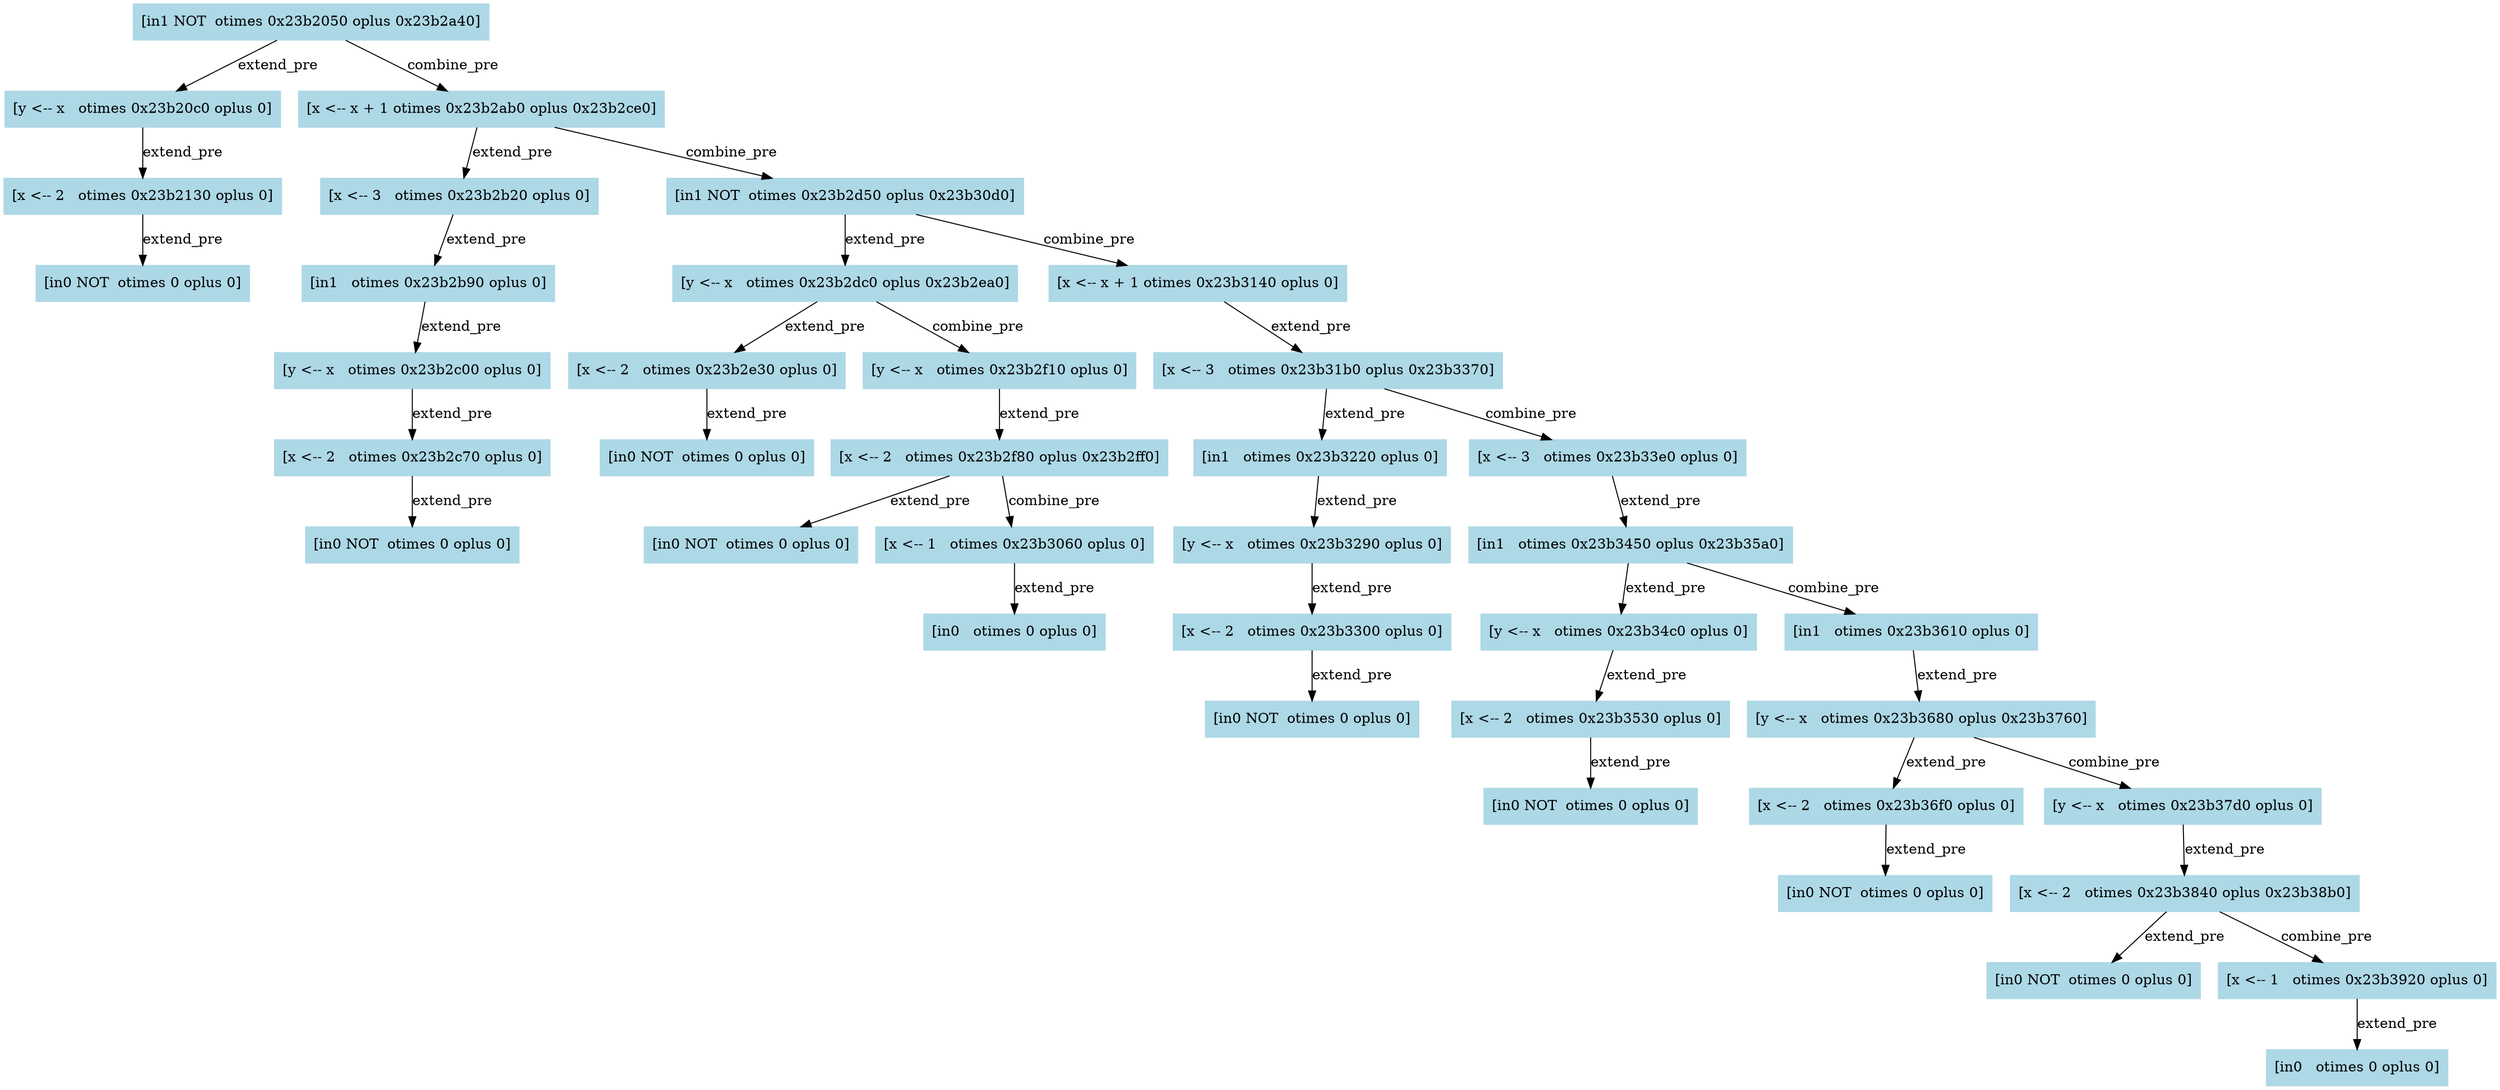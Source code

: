 digraph "[y := x]" {
"0x23b1fe0" [label="[in1 NOT  otimes 0x23b2050 oplus 0x23b2a40]", color=lightblue,style=filled,shape=box]
"0x23b1fe0" -> "0x23b2050" [label=extend_pre,color=black]
"0x23b2050" [label="[y <-- x   otimes 0x23b20c0 oplus 0]", color=lightblue,style=filled,shape=box]
"0x23b2050" -> "0x23b20c0" [label=extend_pre,color=black]
"0x23b20c0" [label="[x <-- 2   otimes 0x23b2130 oplus 0]", color=lightblue,style=filled,shape=box]
"0x23b20c0" -> "0x23b2130" [label=extend_pre,color=black]
"0x23b2130" [label="[in0 NOT  otimes 0 oplus 0]", color=lightblue,style=filled,shape=box]
"0x23b1fe0" -> "0x23b2a40" [label=combine_pre,color=black]
"0x23b2a40" [label="[x <-- x + 1 otimes 0x23b2ab0 oplus 0x23b2ce0]", color=lightblue,style=filled,shape=box]
"0x23b2a40" -> "0x23b2ab0" [label=extend_pre,color=black]
"0x23b2ab0" [label="[x <-- 3   otimes 0x23b2b20 oplus 0]", color=lightblue,style=filled,shape=box]
"0x23b2ab0" -> "0x23b2b20" [label=extend_pre,color=black]
"0x23b2b20" [label="[in1   otimes 0x23b2b90 oplus 0]", color=lightblue,style=filled,shape=box]
"0x23b2b20" -> "0x23b2b90" [label=extend_pre,color=black]
"0x23b2b90" [label="[y <-- x   otimes 0x23b2c00 oplus 0]", color=lightblue,style=filled,shape=box]
"0x23b2b90" -> "0x23b2c00" [label=extend_pre,color=black]
"0x23b2c00" [label="[x <-- 2   otimes 0x23b2c70 oplus 0]", color=lightblue,style=filled,shape=box]
"0x23b2c00" -> "0x23b2c70" [label=extend_pre,color=black]
"0x23b2c70" [label="[in0 NOT  otimes 0 oplus 0]", color=lightblue,style=filled,shape=box]
"0x23b2a40" -> "0x23b2ce0" [label=combine_pre,color=black]
"0x23b2ce0" [label="[in1 NOT  otimes 0x23b2d50 oplus 0x23b30d0]", color=lightblue,style=filled,shape=box]
"0x23b2ce0" -> "0x23b2d50" [label=extend_pre,color=black]
"0x23b2d50" [label="[y <-- x   otimes 0x23b2dc0 oplus 0x23b2ea0]", color=lightblue,style=filled,shape=box]
"0x23b2d50" -> "0x23b2dc0" [label=extend_pre,color=black]
"0x23b2dc0" [label="[x <-- 2   otimes 0x23b2e30 oplus 0]", color=lightblue,style=filled,shape=box]
"0x23b2dc0" -> "0x23b2e30" [label=extend_pre,color=black]
"0x23b2e30" [label="[in0 NOT  otimes 0 oplus 0]", color=lightblue,style=filled,shape=box]
"0x23b2d50" -> "0x23b2ea0" [label=combine_pre,color=black]
"0x23b2ea0" [label="[y <-- x   otimes 0x23b2f10 oplus 0]", color=lightblue,style=filled,shape=box]
"0x23b2ea0" -> "0x23b2f10" [label=extend_pre,color=black]
"0x23b2f10" [label="[x <-- 2   otimes 0x23b2f80 oplus 0x23b2ff0]", color=lightblue,style=filled,shape=box]
"0x23b2f10" -> "0x23b2f80" [label=extend_pre,color=black]
"0x23b2f80" [label="[in0 NOT  otimes 0 oplus 0]", color=lightblue,style=filled,shape=box]
"0x23b2f10" -> "0x23b2ff0" [label=combine_pre,color=black]
"0x23b2ff0" [label="[x <-- 1   otimes 0x23b3060 oplus 0]", color=lightblue,style=filled,shape=box]
"0x23b2ff0" -> "0x23b3060" [label=extend_pre,color=black]
"0x23b3060" [label="[in0   otimes 0 oplus 0]", color=lightblue,style=filled,shape=box]
"0x23b2ce0" -> "0x23b30d0" [label=combine_pre,color=black]
"0x23b30d0" [label="[x <-- x + 1 otimes 0x23b3140 oplus 0]", color=lightblue,style=filled,shape=box]
"0x23b30d0" -> "0x23b3140" [label=extend_pre,color=black]
"0x23b3140" [label="[x <-- 3   otimes 0x23b31b0 oplus 0x23b3370]", color=lightblue,style=filled,shape=box]
"0x23b3140" -> "0x23b31b0" [label=extend_pre,color=black]
"0x23b31b0" [label="[in1   otimes 0x23b3220 oplus 0]", color=lightblue,style=filled,shape=box]
"0x23b31b0" -> "0x23b3220" [label=extend_pre,color=black]
"0x23b3220" [label="[y <-- x   otimes 0x23b3290 oplus 0]", color=lightblue,style=filled,shape=box]
"0x23b3220" -> "0x23b3290" [label=extend_pre,color=black]
"0x23b3290" [label="[x <-- 2   otimes 0x23b3300 oplus 0]", color=lightblue,style=filled,shape=box]
"0x23b3290" -> "0x23b3300" [label=extend_pre,color=black]
"0x23b3300" [label="[in0 NOT  otimes 0 oplus 0]", color=lightblue,style=filled,shape=box]
"0x23b3140" -> "0x23b3370" [label=combine_pre,color=black]
"0x23b3370" [label="[x <-- 3   otimes 0x23b33e0 oplus 0]", color=lightblue,style=filled,shape=box]
"0x23b3370" -> "0x23b33e0" [label=extend_pre,color=black]
"0x23b33e0" [label="[in1   otimes 0x23b3450 oplus 0x23b35a0]", color=lightblue,style=filled,shape=box]
"0x23b33e0" -> "0x23b3450" [label=extend_pre,color=black]
"0x23b3450" [label="[y <-- x   otimes 0x23b34c0 oplus 0]", color=lightblue,style=filled,shape=box]
"0x23b3450" -> "0x23b34c0" [label=extend_pre,color=black]
"0x23b34c0" [label="[x <-- 2   otimes 0x23b3530 oplus 0]", color=lightblue,style=filled,shape=box]
"0x23b34c0" -> "0x23b3530" [label=extend_pre,color=black]
"0x23b3530" [label="[in0 NOT  otimes 0 oplus 0]", color=lightblue,style=filled,shape=box]
"0x23b33e0" -> "0x23b35a0" [label=combine_pre,color=black]
"0x23b35a0" [label="[in1   otimes 0x23b3610 oplus 0]", color=lightblue,style=filled,shape=box]
"0x23b35a0" -> "0x23b3610" [label=extend_pre,color=black]
"0x23b3610" [label="[y <-- x   otimes 0x23b3680 oplus 0x23b3760]", color=lightblue,style=filled,shape=box]
"0x23b3610" -> "0x23b3680" [label=extend_pre,color=black]
"0x23b3680" [label="[x <-- 2   otimes 0x23b36f0 oplus 0]", color=lightblue,style=filled,shape=box]
"0x23b3680" -> "0x23b36f0" [label=extend_pre,color=black]
"0x23b36f0" [label="[in0 NOT  otimes 0 oplus 0]", color=lightblue,style=filled,shape=box]
"0x23b3610" -> "0x23b3760" [label=combine_pre,color=black]
"0x23b3760" [label="[y <-- x   otimes 0x23b37d0 oplus 0]", color=lightblue,style=filled,shape=box]
"0x23b3760" -> "0x23b37d0" [label=extend_pre,color=black]
"0x23b37d0" [label="[x <-- 2   otimes 0x23b3840 oplus 0x23b38b0]", color=lightblue,style=filled,shape=box]
"0x23b37d0" -> "0x23b3840" [label=extend_pre,color=black]
"0x23b3840" [label="[in0 NOT  otimes 0 oplus 0]", color=lightblue,style=filled,shape=box]
"0x23b37d0" -> "0x23b38b0" [label=combine_pre,color=black]
"0x23b38b0" [label="[x <-- 1   otimes 0x23b3920 oplus 0]", color=lightblue,style=filled,shape=box]
"0x23b38b0" -> "0x23b3920" [label=extend_pre,color=black]
"0x23b3920" [label="[in0   otimes 0 oplus 0]", color=lightblue,style=filled,shape=box]
}


